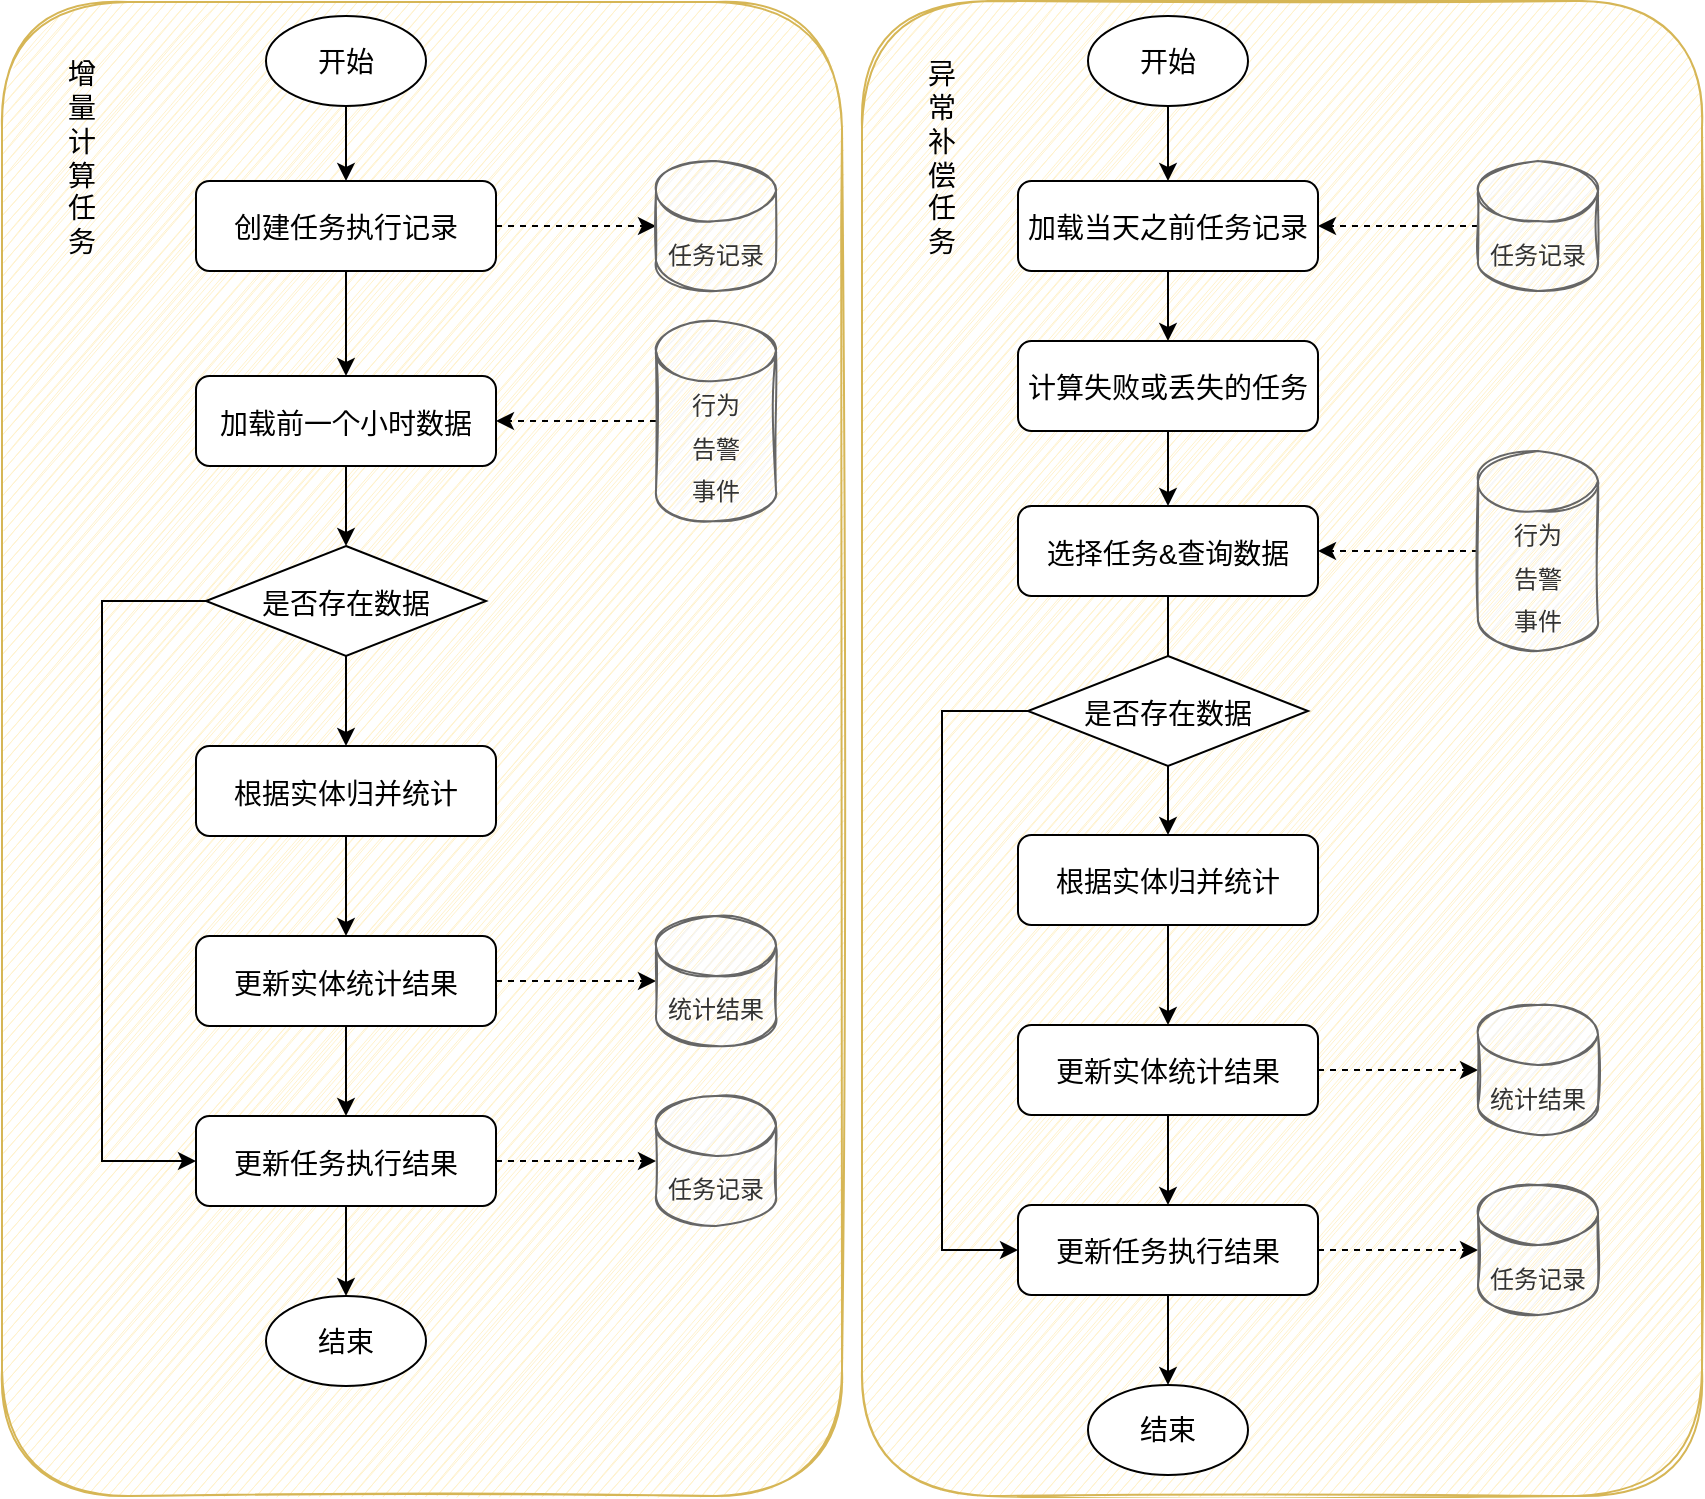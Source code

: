 <mxfile version="20.5.3" type="github">
  <diagram id="hrwmIV864MMJGx2h7jrq" name="第 1 页">
    <mxGraphModel dx="819" dy="436" grid="1" gridSize="10" guides="1" tooltips="1" connect="1" arrows="1" fold="1" page="1" pageScale="1" pageWidth="827" pageHeight="1169" math="0" shadow="0">
      <root>
        <mxCell id="0" />
        <mxCell id="1" parent="0" />
        <mxCell id="bhgHkKQpisNzCX9kXViO-61" value="" style="rounded=1;whiteSpace=wrap;html=1;fontSize=14;fillColor=#fff2cc;strokeColor=#d6b656;sketch=1;" vertex="1" parent="1">
          <mxGeometry x="510" y="102.5" width="420" height="747.5" as="geometry" />
        </mxCell>
        <mxCell id="bhgHkKQpisNzCX9kXViO-59" value="" style="rounded=1;whiteSpace=wrap;html=1;fontSize=14;fillColor=#fff2cc;strokeColor=#d6b656;sketch=1;" vertex="1" parent="1">
          <mxGeometry x="80" y="103" width="420" height="747" as="geometry" />
        </mxCell>
        <mxCell id="bhgHkKQpisNzCX9kXViO-9" value="" style="edgeStyle=orthogonalEdgeStyle;rounded=0;orthogonalLoop=1;jettySize=auto;html=1;fontSize=14;" edge="1" parent="1" source="bhgHkKQpisNzCX9kXViO-1" target="bhgHkKQpisNzCX9kXViO-8">
          <mxGeometry relative="1" as="geometry" />
        </mxCell>
        <mxCell id="bhgHkKQpisNzCX9kXViO-1" value="&lt;font style=&quot;font-size: 14px;&quot;&gt;开始&lt;/font&gt;" style="ellipse;whiteSpace=wrap;html=1;" vertex="1" parent="1">
          <mxGeometry x="212" y="110" width="80" height="45" as="geometry" />
        </mxCell>
        <mxCell id="bhgHkKQpisNzCX9kXViO-7" value="" style="edgeStyle=orthogonalEdgeStyle;rounded=0;orthogonalLoop=1;jettySize=auto;html=1;fontSize=14;" edge="1" parent="1" source="bhgHkKQpisNzCX9kXViO-2" target="bhgHkKQpisNzCX9kXViO-6">
          <mxGeometry relative="1" as="geometry" />
        </mxCell>
        <mxCell id="bhgHkKQpisNzCX9kXViO-2" value="&lt;font style=&quot;font-size: 14px;&quot;&gt;加载前一个小时数据&lt;/font&gt;" style="rounded=1;whiteSpace=wrap;html=1;fontSize=18;" vertex="1" parent="1">
          <mxGeometry x="177" y="290" width="150" height="45" as="geometry" />
        </mxCell>
        <mxCell id="bhgHkKQpisNzCX9kXViO-4" value="" style="edgeStyle=orthogonalEdgeStyle;rounded=0;orthogonalLoop=1;jettySize=auto;html=1;fontSize=14;dashed=1;" edge="1" parent="1" source="bhgHkKQpisNzCX9kXViO-3" target="bhgHkKQpisNzCX9kXViO-2">
          <mxGeometry relative="1" as="geometry" />
        </mxCell>
        <mxCell id="bhgHkKQpisNzCX9kXViO-3" value="&lt;font style=&quot;font-size: 12px;&quot;&gt;行为&lt;br&gt;告警&lt;br&gt;事件&lt;/font&gt;" style="shape=cylinder3;whiteSpace=wrap;html=1;boundedLbl=1;backgroundOutline=1;size=15;fontSize=18;fillColor=#f5f5f5;strokeColor=#666666;sketch=1;fontColor=#333333;" vertex="1" parent="1">
          <mxGeometry x="407" y="262.5" width="60" height="100" as="geometry" />
        </mxCell>
        <mxCell id="bhgHkKQpisNzCX9kXViO-12" value="" style="edgeStyle=orthogonalEdgeStyle;rounded=0;orthogonalLoop=1;jettySize=auto;html=1;fontSize=14;" edge="1" parent="1" source="bhgHkKQpisNzCX9kXViO-6" target="bhgHkKQpisNzCX9kXViO-11">
          <mxGeometry relative="1" as="geometry" />
        </mxCell>
        <mxCell id="bhgHkKQpisNzCX9kXViO-25" style="edgeStyle=orthogonalEdgeStyle;rounded=0;orthogonalLoop=1;jettySize=auto;html=1;entryX=0;entryY=0.5;entryDx=0;entryDy=0;fontSize=14;" edge="1" parent="1" source="bhgHkKQpisNzCX9kXViO-6" target="bhgHkKQpisNzCX9kXViO-21">
          <mxGeometry relative="1" as="geometry">
            <Array as="points">
              <mxPoint x="130" y="403" />
              <mxPoint x="130" y="683" />
            </Array>
          </mxGeometry>
        </mxCell>
        <mxCell id="bhgHkKQpisNzCX9kXViO-6" value="&lt;font style=&quot;font-size: 14px;&quot;&gt;是否存在数据&lt;/font&gt;" style="rhombus;whiteSpace=wrap;html=1;fontSize=18;" vertex="1" parent="1">
          <mxGeometry x="182" y="375" width="140" height="55" as="geometry" />
        </mxCell>
        <mxCell id="bhgHkKQpisNzCX9kXViO-10" value="" style="edgeStyle=orthogonalEdgeStyle;rounded=0;orthogonalLoop=1;jettySize=auto;html=1;fontSize=14;" edge="1" parent="1" source="bhgHkKQpisNzCX9kXViO-8" target="bhgHkKQpisNzCX9kXViO-2">
          <mxGeometry relative="1" as="geometry" />
        </mxCell>
        <mxCell id="bhgHkKQpisNzCX9kXViO-17" value="" style="edgeStyle=orthogonalEdgeStyle;rounded=0;orthogonalLoop=1;jettySize=auto;html=1;fontSize=14;dashed=1;" edge="1" parent="1" source="bhgHkKQpisNzCX9kXViO-8" target="bhgHkKQpisNzCX9kXViO-15">
          <mxGeometry relative="1" as="geometry" />
        </mxCell>
        <mxCell id="bhgHkKQpisNzCX9kXViO-8" value="&lt;font style=&quot;font-size: 14px;&quot;&gt;创建任务执行记录&lt;/font&gt;" style="rounded=1;whiteSpace=wrap;html=1;fontSize=18;" vertex="1" parent="1">
          <mxGeometry x="177" y="192.5" width="150" height="45" as="geometry" />
        </mxCell>
        <mxCell id="bhgHkKQpisNzCX9kXViO-14" value="" style="edgeStyle=orthogonalEdgeStyle;rounded=0;orthogonalLoop=1;jettySize=auto;html=1;fontSize=14;" edge="1" parent="1" source="bhgHkKQpisNzCX9kXViO-11" target="bhgHkKQpisNzCX9kXViO-13">
          <mxGeometry relative="1" as="geometry" />
        </mxCell>
        <mxCell id="bhgHkKQpisNzCX9kXViO-11" value="&lt;font style=&quot;font-size: 14px;&quot;&gt;根据实体归并统计&lt;/font&gt;" style="rounded=1;whiteSpace=wrap;html=1;fontSize=18;" vertex="1" parent="1">
          <mxGeometry x="177" y="475" width="150" height="45" as="geometry" />
        </mxCell>
        <mxCell id="bhgHkKQpisNzCX9kXViO-20" value="" style="edgeStyle=orthogonalEdgeStyle;rounded=0;orthogonalLoop=1;jettySize=auto;html=1;dashed=1;fontSize=14;" edge="1" parent="1" source="bhgHkKQpisNzCX9kXViO-13" target="bhgHkKQpisNzCX9kXViO-19">
          <mxGeometry relative="1" as="geometry" />
        </mxCell>
        <mxCell id="bhgHkKQpisNzCX9kXViO-24" value="" style="edgeStyle=orthogonalEdgeStyle;rounded=0;orthogonalLoop=1;jettySize=auto;html=1;fontSize=14;strokeColor=default;" edge="1" parent="1" source="bhgHkKQpisNzCX9kXViO-13" target="bhgHkKQpisNzCX9kXViO-21">
          <mxGeometry relative="1" as="geometry" />
        </mxCell>
        <mxCell id="bhgHkKQpisNzCX9kXViO-13" value="&lt;font style=&quot;font-size: 14px;&quot;&gt;更新实体统计结果&lt;/font&gt;" style="rounded=1;whiteSpace=wrap;html=1;fontSize=18;" vertex="1" parent="1">
          <mxGeometry x="177" y="570" width="150" height="45" as="geometry" />
        </mxCell>
        <mxCell id="bhgHkKQpisNzCX9kXViO-15" value="&lt;span style=&quot;font-size: 12px;&quot;&gt;任务记录&lt;/span&gt;" style="shape=cylinder3;whiteSpace=wrap;html=1;boundedLbl=1;backgroundOutline=1;size=15;fontSize=18;fillColor=#f5f5f5;strokeColor=#666666;sketch=1;fontColor=#333333;" vertex="1" parent="1">
          <mxGeometry x="407" y="182.5" width="60" height="65" as="geometry" />
        </mxCell>
        <mxCell id="bhgHkKQpisNzCX9kXViO-19" value="&lt;span style=&quot;font-size: 12px;&quot;&gt;统计结果&lt;/span&gt;" style="shape=cylinder3;whiteSpace=wrap;html=1;boundedLbl=1;backgroundOutline=1;size=15;fontSize=18;fillColor=#f5f5f5;strokeColor=#666666;sketch=1;fontColor=#333333;" vertex="1" parent="1">
          <mxGeometry x="407" y="560" width="60" height="65" as="geometry" />
        </mxCell>
        <mxCell id="bhgHkKQpisNzCX9kXViO-23" value="" style="edgeStyle=orthogonalEdgeStyle;rounded=0;orthogonalLoop=1;jettySize=auto;html=1;dashed=1;fontSize=14;" edge="1" parent="1" source="bhgHkKQpisNzCX9kXViO-21" target="bhgHkKQpisNzCX9kXViO-22">
          <mxGeometry relative="1" as="geometry" />
        </mxCell>
        <mxCell id="bhgHkKQpisNzCX9kXViO-27" value="" style="edgeStyle=orthogonalEdgeStyle;rounded=0;orthogonalLoop=1;jettySize=auto;html=1;fontSize=14;" edge="1" parent="1" source="bhgHkKQpisNzCX9kXViO-21" target="bhgHkKQpisNzCX9kXViO-26">
          <mxGeometry relative="1" as="geometry" />
        </mxCell>
        <mxCell id="bhgHkKQpisNzCX9kXViO-21" value="&lt;font style=&quot;font-size: 14px;&quot;&gt;更新任务执行结果&lt;/font&gt;" style="rounded=1;whiteSpace=wrap;html=1;fontSize=18;" vertex="1" parent="1">
          <mxGeometry x="177" y="660" width="150" height="45" as="geometry" />
        </mxCell>
        <mxCell id="bhgHkKQpisNzCX9kXViO-22" value="&lt;span style=&quot;font-size: 12px;&quot;&gt;任务记录&lt;/span&gt;" style="shape=cylinder3;whiteSpace=wrap;html=1;boundedLbl=1;backgroundOutline=1;size=15;fontSize=18;fillColor=#f5f5f5;strokeColor=#666666;sketch=1;fontColor=#333333;" vertex="1" parent="1">
          <mxGeometry x="407" y="650" width="60" height="65" as="geometry" />
        </mxCell>
        <mxCell id="bhgHkKQpisNzCX9kXViO-26" value="&lt;font style=&quot;font-size: 14px;&quot;&gt;结束&lt;/font&gt;" style="ellipse;whiteSpace=wrap;html=1;" vertex="1" parent="1">
          <mxGeometry x="212" y="750" width="80" height="45" as="geometry" />
        </mxCell>
        <mxCell id="bhgHkKQpisNzCX9kXViO-28" value="" style="edgeStyle=orthogonalEdgeStyle;rounded=0;orthogonalLoop=1;jettySize=auto;html=1;fontSize=14;" edge="1" parent="1" source="bhgHkKQpisNzCX9kXViO-29" target="bhgHkKQpisNzCX9kXViO-39">
          <mxGeometry relative="1" as="geometry" />
        </mxCell>
        <mxCell id="bhgHkKQpisNzCX9kXViO-29" value="&lt;font style=&quot;font-size: 14px;&quot;&gt;开始&lt;/font&gt;" style="ellipse;whiteSpace=wrap;html=1;" vertex="1" parent="1">
          <mxGeometry x="623" y="110" width="80" height="45" as="geometry" />
        </mxCell>
        <mxCell id="bhgHkKQpisNzCX9kXViO-30" value="" style="edgeStyle=orthogonalEdgeStyle;rounded=0;orthogonalLoop=1;jettySize=auto;html=1;fontSize=14;" edge="1" parent="1" source="bhgHkKQpisNzCX9kXViO-31">
          <mxGeometry relative="1" as="geometry">
            <mxPoint x="663" y="447.5" as="targetPoint" />
          </mxGeometry>
        </mxCell>
        <mxCell id="bhgHkKQpisNzCX9kXViO-31" value="&lt;span style=&quot;font-size: 14px;&quot;&gt;选择任务&amp;amp;查询数据&lt;/span&gt;" style="rounded=1;whiteSpace=wrap;html=1;fontSize=18;" vertex="1" parent="1">
          <mxGeometry x="588" y="355" width="150" height="45" as="geometry" />
        </mxCell>
        <mxCell id="bhgHkKQpisNzCX9kXViO-32" value="" style="edgeStyle=orthogonalEdgeStyle;rounded=0;orthogonalLoop=1;jettySize=auto;html=1;fontSize=14;dashed=1;" edge="1" parent="1" source="bhgHkKQpisNzCX9kXViO-33" target="bhgHkKQpisNzCX9kXViO-31">
          <mxGeometry relative="1" as="geometry" />
        </mxCell>
        <mxCell id="bhgHkKQpisNzCX9kXViO-33" value="&lt;font style=&quot;font-size: 12px;&quot;&gt;行为&lt;br&gt;告警&lt;br&gt;事件&lt;/font&gt;" style="shape=cylinder3;whiteSpace=wrap;html=1;boundedLbl=1;backgroundOutline=1;size=15;fontSize=18;fillColor=#f5f5f5;strokeColor=#666666;sketch=1;fontColor=#333333;" vertex="1" parent="1">
          <mxGeometry x="818" y="327.5" width="60" height="100" as="geometry" />
        </mxCell>
        <mxCell id="bhgHkKQpisNzCX9kXViO-34" value="" style="edgeStyle=orthogonalEdgeStyle;rounded=0;orthogonalLoop=1;jettySize=auto;html=1;fontSize=14;" edge="1" parent="1" source="bhgHkKQpisNzCX9kXViO-36" target="bhgHkKQpisNzCX9kXViO-41">
          <mxGeometry relative="1" as="geometry" />
        </mxCell>
        <mxCell id="bhgHkKQpisNzCX9kXViO-58" style="edgeStyle=orthogonalEdgeStyle;rounded=0;orthogonalLoop=1;jettySize=auto;html=1;entryX=0;entryY=0.5;entryDx=0;entryDy=0;strokeColor=default;fontSize=14;" edge="1" parent="1" source="bhgHkKQpisNzCX9kXViO-36" target="bhgHkKQpisNzCX9kXViO-49">
          <mxGeometry relative="1" as="geometry">
            <Array as="points">
              <mxPoint x="550" y="458" />
              <mxPoint x="550" y="727" />
            </Array>
          </mxGeometry>
        </mxCell>
        <mxCell id="bhgHkKQpisNzCX9kXViO-36" value="&lt;font style=&quot;font-size: 14px;&quot;&gt;是否存在数据&lt;/font&gt;" style="rhombus;whiteSpace=wrap;html=1;fontSize=18;" vertex="1" parent="1">
          <mxGeometry x="593" y="430" width="140" height="55" as="geometry" />
        </mxCell>
        <mxCell id="bhgHkKQpisNzCX9kXViO-54" value="" style="edgeStyle=orthogonalEdgeStyle;rounded=0;orthogonalLoop=1;jettySize=auto;html=1;strokeColor=default;fontSize=14;" edge="1" parent="1" source="bhgHkKQpisNzCX9kXViO-39" target="bhgHkKQpisNzCX9kXViO-53">
          <mxGeometry relative="1" as="geometry" />
        </mxCell>
        <mxCell id="bhgHkKQpisNzCX9kXViO-39" value="&lt;font style=&quot;font-size: 14px;&quot;&gt;加载当天之前任务记录&lt;/font&gt;" style="rounded=1;whiteSpace=wrap;html=1;fontSize=18;" vertex="1" parent="1">
          <mxGeometry x="588" y="192.5" width="150" height="45" as="geometry" />
        </mxCell>
        <mxCell id="bhgHkKQpisNzCX9kXViO-40" value="" style="edgeStyle=orthogonalEdgeStyle;rounded=0;orthogonalLoop=1;jettySize=auto;html=1;fontSize=14;" edge="1" parent="1" source="bhgHkKQpisNzCX9kXViO-41" target="bhgHkKQpisNzCX9kXViO-44">
          <mxGeometry relative="1" as="geometry" />
        </mxCell>
        <mxCell id="bhgHkKQpisNzCX9kXViO-41" value="&lt;font style=&quot;font-size: 14px;&quot;&gt;根据实体归并统计&lt;/font&gt;" style="rounded=1;whiteSpace=wrap;html=1;fontSize=18;" vertex="1" parent="1">
          <mxGeometry x="588" y="519.5" width="150" height="45" as="geometry" />
        </mxCell>
        <mxCell id="bhgHkKQpisNzCX9kXViO-42" value="" style="edgeStyle=orthogonalEdgeStyle;rounded=0;orthogonalLoop=1;jettySize=auto;html=1;dashed=1;fontSize=14;" edge="1" parent="1" source="bhgHkKQpisNzCX9kXViO-44" target="bhgHkKQpisNzCX9kXViO-46">
          <mxGeometry relative="1" as="geometry" />
        </mxCell>
        <mxCell id="bhgHkKQpisNzCX9kXViO-43" value="" style="edgeStyle=orthogonalEdgeStyle;rounded=0;orthogonalLoop=1;jettySize=auto;html=1;fontSize=14;strokeColor=default;" edge="1" parent="1" source="bhgHkKQpisNzCX9kXViO-44" target="bhgHkKQpisNzCX9kXViO-49">
          <mxGeometry relative="1" as="geometry" />
        </mxCell>
        <mxCell id="bhgHkKQpisNzCX9kXViO-44" value="&lt;font style=&quot;font-size: 14px;&quot;&gt;更新实体统计结果&lt;/font&gt;" style="rounded=1;whiteSpace=wrap;html=1;fontSize=18;" vertex="1" parent="1">
          <mxGeometry x="588" y="614.5" width="150" height="45" as="geometry" />
        </mxCell>
        <mxCell id="bhgHkKQpisNzCX9kXViO-52" value="" style="edgeStyle=orthogonalEdgeStyle;rounded=0;orthogonalLoop=1;jettySize=auto;html=1;strokeColor=default;fontSize=14;dashed=1;" edge="1" parent="1" source="bhgHkKQpisNzCX9kXViO-45" target="bhgHkKQpisNzCX9kXViO-39">
          <mxGeometry relative="1" as="geometry" />
        </mxCell>
        <mxCell id="bhgHkKQpisNzCX9kXViO-45" value="&lt;span style=&quot;font-size: 12px;&quot;&gt;任务记录&lt;/span&gt;" style="shape=cylinder3;whiteSpace=wrap;html=1;boundedLbl=1;backgroundOutline=1;size=15;fontSize=18;fillColor=#f5f5f5;strokeColor=#666666;sketch=1;fontColor=#333333;" vertex="1" parent="1">
          <mxGeometry x="818" y="182.5" width="60" height="65" as="geometry" />
        </mxCell>
        <mxCell id="bhgHkKQpisNzCX9kXViO-46" value="&lt;span style=&quot;font-size: 12px;&quot;&gt;统计结果&lt;/span&gt;" style="shape=cylinder3;whiteSpace=wrap;html=1;boundedLbl=1;backgroundOutline=1;size=15;fontSize=18;fillColor=#f5f5f5;strokeColor=#666666;sketch=1;fontColor=#333333;" vertex="1" parent="1">
          <mxGeometry x="818" y="604.5" width="60" height="65" as="geometry" />
        </mxCell>
        <mxCell id="bhgHkKQpisNzCX9kXViO-47" value="" style="edgeStyle=orthogonalEdgeStyle;rounded=0;orthogonalLoop=1;jettySize=auto;html=1;dashed=1;fontSize=14;" edge="1" parent="1" source="bhgHkKQpisNzCX9kXViO-49" target="bhgHkKQpisNzCX9kXViO-50">
          <mxGeometry relative="1" as="geometry" />
        </mxCell>
        <mxCell id="bhgHkKQpisNzCX9kXViO-48" value="" style="edgeStyle=orthogonalEdgeStyle;rounded=0;orthogonalLoop=1;jettySize=auto;html=1;fontSize=14;" edge="1" parent="1" source="bhgHkKQpisNzCX9kXViO-49" target="bhgHkKQpisNzCX9kXViO-51">
          <mxGeometry relative="1" as="geometry" />
        </mxCell>
        <mxCell id="bhgHkKQpisNzCX9kXViO-49" value="&lt;font style=&quot;font-size: 14px;&quot;&gt;更新任务执行结果&lt;/font&gt;" style="rounded=1;whiteSpace=wrap;html=1;fontSize=18;" vertex="1" parent="1">
          <mxGeometry x="588" y="704.5" width="150" height="45" as="geometry" />
        </mxCell>
        <mxCell id="bhgHkKQpisNzCX9kXViO-50" value="&lt;span style=&quot;font-size: 12px;&quot;&gt;任务记录&lt;/span&gt;" style="shape=cylinder3;whiteSpace=wrap;html=1;boundedLbl=1;backgroundOutline=1;size=15;fontSize=18;fillColor=#f5f5f5;strokeColor=#666666;sketch=1;fontColor=#333333;" vertex="1" parent="1">
          <mxGeometry x="818" y="694.5" width="60" height="65" as="geometry" />
        </mxCell>
        <mxCell id="bhgHkKQpisNzCX9kXViO-51" value="&lt;font style=&quot;font-size: 14px;&quot;&gt;结束&lt;/font&gt;" style="ellipse;whiteSpace=wrap;html=1;" vertex="1" parent="1">
          <mxGeometry x="623" y="794.5" width="80" height="45" as="geometry" />
        </mxCell>
        <mxCell id="bhgHkKQpisNzCX9kXViO-57" style="edgeStyle=orthogonalEdgeStyle;rounded=0;orthogonalLoop=1;jettySize=auto;html=1;entryX=0.5;entryY=0;entryDx=0;entryDy=0;strokeColor=default;fontSize=14;" edge="1" parent="1" source="bhgHkKQpisNzCX9kXViO-53" target="bhgHkKQpisNzCX9kXViO-31">
          <mxGeometry relative="1" as="geometry" />
        </mxCell>
        <mxCell id="bhgHkKQpisNzCX9kXViO-53" value="&lt;span style=&quot;font-size: 14px;&quot;&gt;计算失败或丢失的任务&lt;/span&gt;" style="rounded=1;whiteSpace=wrap;html=1;fontSize=18;" vertex="1" parent="1">
          <mxGeometry x="588" y="272.5" width="150" height="45" as="geometry" />
        </mxCell>
        <mxCell id="bhgHkKQpisNzCX9kXViO-60" value="增&lt;br&gt;量&lt;br&gt;计&lt;br&gt;算&lt;br&gt;任&lt;br&gt;务" style="text;html=1;strokeColor=none;fillColor=none;align=center;verticalAlign=middle;whiteSpace=wrap;rounded=0;sketch=1;fontSize=14;" vertex="1" parent="1">
          <mxGeometry x="90" y="124.5" width="60" height="113" as="geometry" />
        </mxCell>
        <mxCell id="bhgHkKQpisNzCX9kXViO-62" value="异&lt;br&gt;常&lt;br&gt;补&lt;br&gt;偿&lt;br&gt;任&lt;br&gt;务" style="text;html=1;strokeColor=none;fillColor=none;align=center;verticalAlign=middle;whiteSpace=wrap;rounded=0;sketch=1;fontSize=14;" vertex="1" parent="1">
          <mxGeometry x="520" y="124.5" width="60" height="113" as="geometry" />
        </mxCell>
      </root>
    </mxGraphModel>
  </diagram>
</mxfile>
